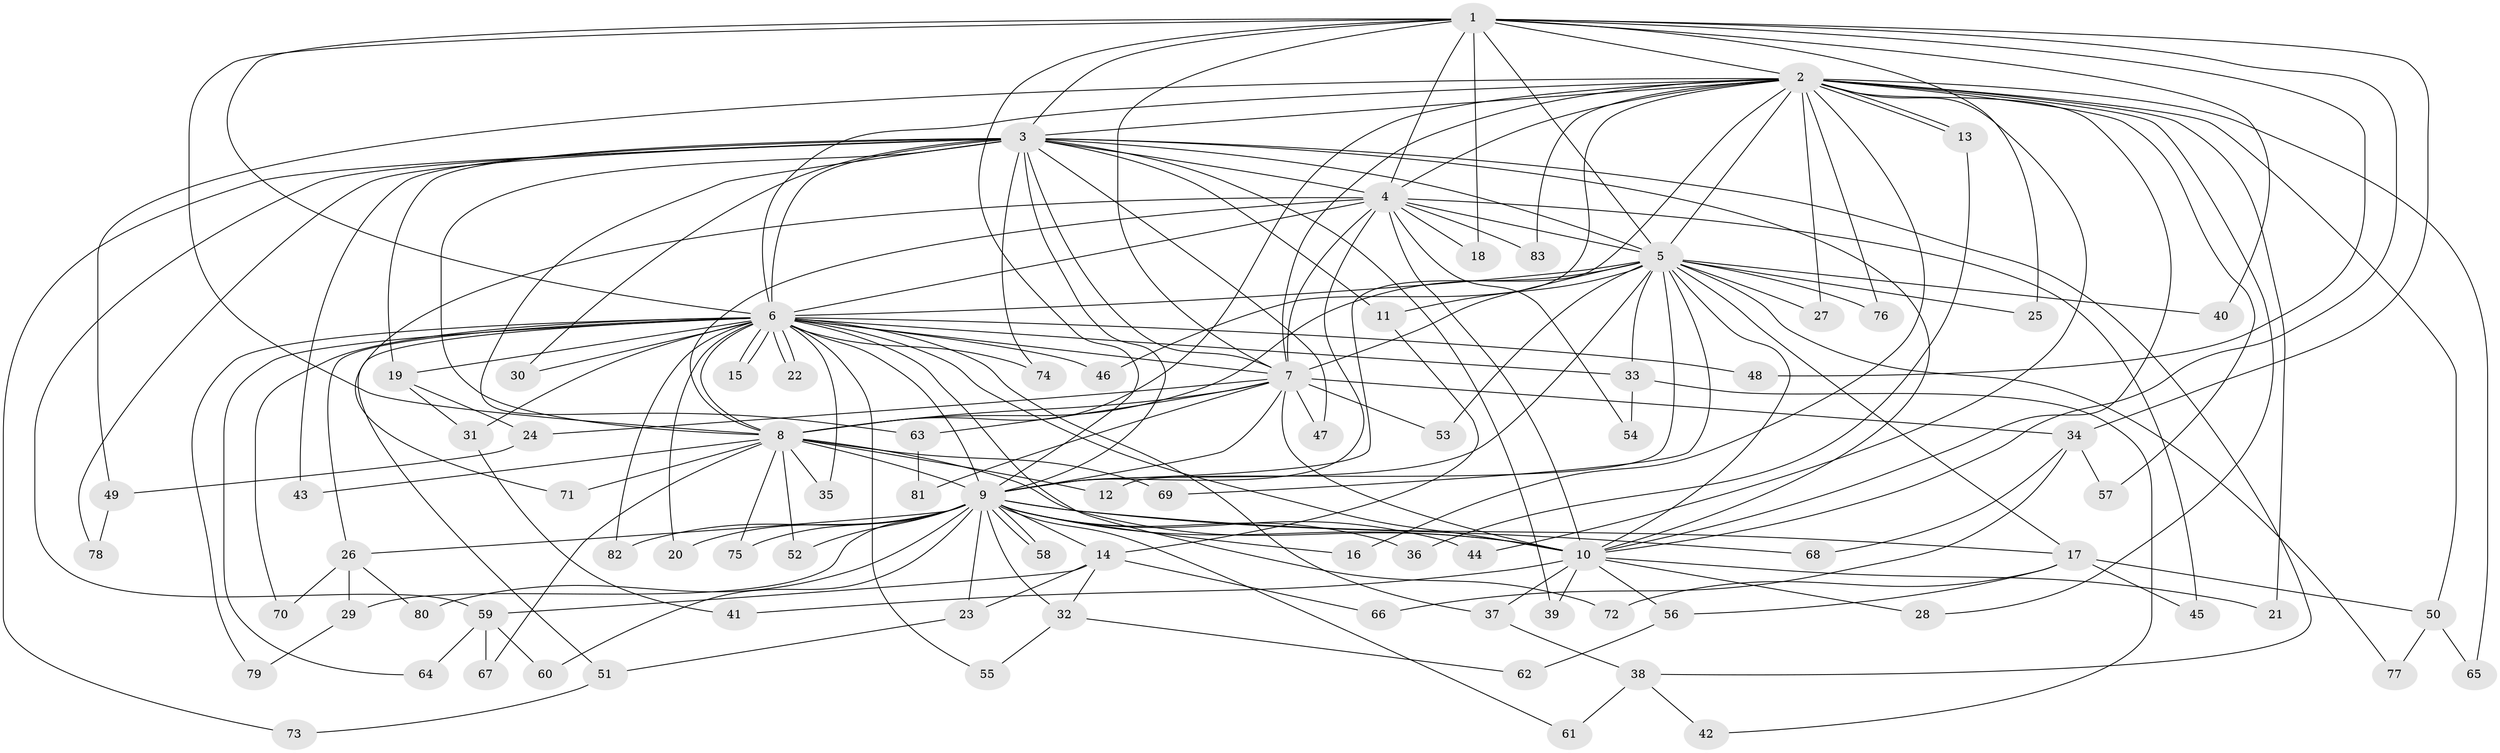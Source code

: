 // Generated by graph-tools (version 1.1) at 2025/14/03/09/25 04:14:03]
// undirected, 83 vertices, 191 edges
graph export_dot {
graph [start="1"]
  node [color=gray90,style=filled];
  1;
  2;
  3;
  4;
  5;
  6;
  7;
  8;
  9;
  10;
  11;
  12;
  13;
  14;
  15;
  16;
  17;
  18;
  19;
  20;
  21;
  22;
  23;
  24;
  25;
  26;
  27;
  28;
  29;
  30;
  31;
  32;
  33;
  34;
  35;
  36;
  37;
  38;
  39;
  40;
  41;
  42;
  43;
  44;
  45;
  46;
  47;
  48;
  49;
  50;
  51;
  52;
  53;
  54;
  55;
  56;
  57;
  58;
  59;
  60;
  61;
  62;
  63;
  64;
  65;
  66;
  67;
  68;
  69;
  70;
  71;
  72;
  73;
  74;
  75;
  76;
  77;
  78;
  79;
  80;
  81;
  82;
  83;
  1 -- 2;
  1 -- 3;
  1 -- 4;
  1 -- 5;
  1 -- 6;
  1 -- 7;
  1 -- 8;
  1 -- 9;
  1 -- 10;
  1 -- 18;
  1 -- 25;
  1 -- 34;
  1 -- 40;
  1 -- 48;
  2 -- 3;
  2 -- 4;
  2 -- 5;
  2 -- 6;
  2 -- 7;
  2 -- 8;
  2 -- 9;
  2 -- 10;
  2 -- 13;
  2 -- 13;
  2 -- 16;
  2 -- 21;
  2 -- 27;
  2 -- 28;
  2 -- 44;
  2 -- 46;
  2 -- 49;
  2 -- 50;
  2 -- 57;
  2 -- 65;
  2 -- 76;
  2 -- 83;
  3 -- 4;
  3 -- 5;
  3 -- 6;
  3 -- 7;
  3 -- 8;
  3 -- 9;
  3 -- 10;
  3 -- 11;
  3 -- 19;
  3 -- 30;
  3 -- 38;
  3 -- 39;
  3 -- 43;
  3 -- 47;
  3 -- 59;
  3 -- 63;
  3 -- 73;
  3 -- 74;
  3 -- 78;
  4 -- 5;
  4 -- 6;
  4 -- 7;
  4 -- 8;
  4 -- 9;
  4 -- 10;
  4 -- 18;
  4 -- 45;
  4 -- 54;
  4 -- 71;
  4 -- 83;
  5 -- 6;
  5 -- 7;
  5 -- 8;
  5 -- 9;
  5 -- 10;
  5 -- 11;
  5 -- 12;
  5 -- 17;
  5 -- 25;
  5 -- 27;
  5 -- 33;
  5 -- 40;
  5 -- 53;
  5 -- 69;
  5 -- 76;
  5 -- 77;
  6 -- 7;
  6 -- 8;
  6 -- 9;
  6 -- 10;
  6 -- 15;
  6 -- 15;
  6 -- 19;
  6 -- 20;
  6 -- 22;
  6 -- 22;
  6 -- 26;
  6 -- 30;
  6 -- 31;
  6 -- 33;
  6 -- 35;
  6 -- 37;
  6 -- 46;
  6 -- 48;
  6 -- 51;
  6 -- 55;
  6 -- 64;
  6 -- 70;
  6 -- 72;
  6 -- 74;
  6 -- 79;
  6 -- 82;
  7 -- 8;
  7 -- 9;
  7 -- 10;
  7 -- 24;
  7 -- 34;
  7 -- 47;
  7 -- 53;
  7 -- 63;
  7 -- 81;
  8 -- 9;
  8 -- 10;
  8 -- 12;
  8 -- 35;
  8 -- 43;
  8 -- 52;
  8 -- 67;
  8 -- 69;
  8 -- 71;
  8 -- 75;
  9 -- 10;
  9 -- 14;
  9 -- 16;
  9 -- 17;
  9 -- 20;
  9 -- 23;
  9 -- 26;
  9 -- 29;
  9 -- 32;
  9 -- 36;
  9 -- 44;
  9 -- 52;
  9 -- 58;
  9 -- 58;
  9 -- 60;
  9 -- 61;
  9 -- 68;
  9 -- 75;
  9 -- 80;
  9 -- 82;
  10 -- 21;
  10 -- 28;
  10 -- 37;
  10 -- 39;
  10 -- 41;
  10 -- 56;
  11 -- 14;
  13 -- 36;
  14 -- 23;
  14 -- 32;
  14 -- 59;
  14 -- 66;
  17 -- 45;
  17 -- 50;
  17 -- 56;
  17 -- 72;
  19 -- 24;
  19 -- 31;
  23 -- 51;
  24 -- 49;
  26 -- 29;
  26 -- 70;
  26 -- 80;
  29 -- 79;
  31 -- 41;
  32 -- 55;
  32 -- 62;
  33 -- 42;
  33 -- 54;
  34 -- 57;
  34 -- 66;
  34 -- 68;
  37 -- 38;
  38 -- 42;
  38 -- 61;
  49 -- 78;
  50 -- 65;
  50 -- 77;
  51 -- 73;
  56 -- 62;
  59 -- 60;
  59 -- 64;
  59 -- 67;
  63 -- 81;
}

